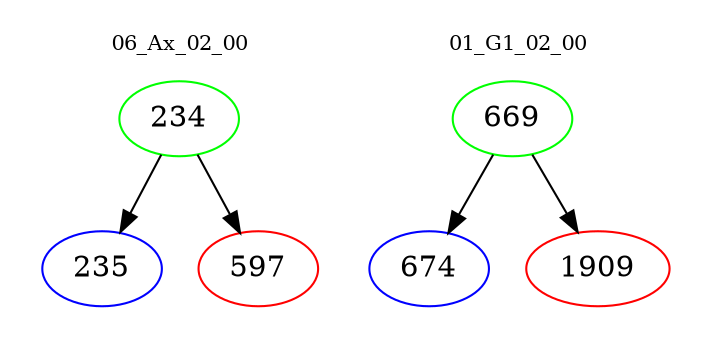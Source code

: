 digraph{
subgraph cluster_0 {
color = white
label = "06_Ax_02_00";
fontsize=10;
T0_234 [label="234", color="green"]
T0_234 -> T0_235 [color="black"]
T0_235 [label="235", color="blue"]
T0_234 -> T0_597 [color="black"]
T0_597 [label="597", color="red"]
}
subgraph cluster_1 {
color = white
label = "01_G1_02_00";
fontsize=10;
T1_669 [label="669", color="green"]
T1_669 -> T1_674 [color="black"]
T1_674 [label="674", color="blue"]
T1_669 -> T1_1909 [color="black"]
T1_1909 [label="1909", color="red"]
}
}
